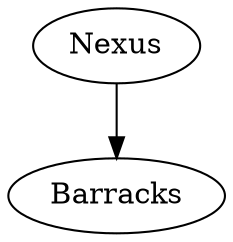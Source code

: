 digraph G {
Nexus [depth=0, penwidth=1, strength=1];
Barracks [depth=1, penwidth=1, strength=1];
Nexus->Barracks ;
}
